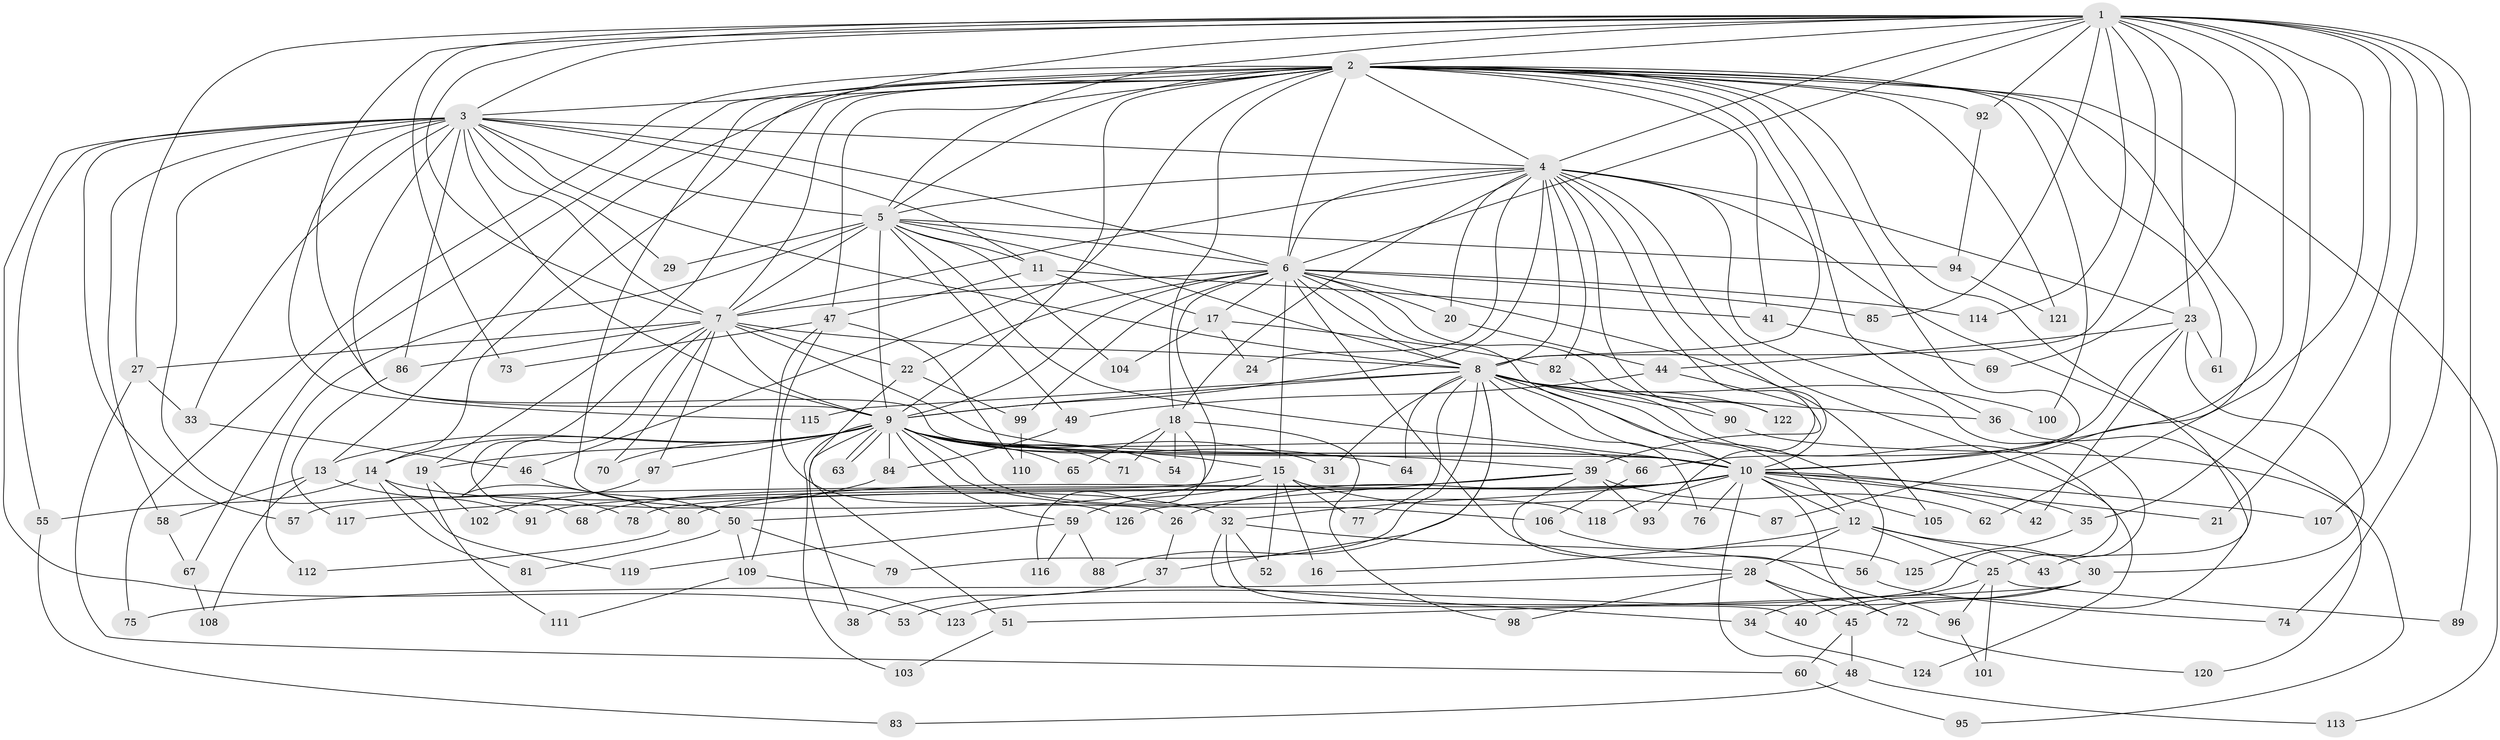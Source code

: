 // Generated by graph-tools (version 1.1) at 2025/43/03/09/25 04:43:38]
// undirected, 126 vertices, 277 edges
graph export_dot {
graph [start="1"]
  node [color=gray90,style=filled];
  1;
  2;
  3;
  4;
  5;
  6;
  7;
  8;
  9;
  10;
  11;
  12;
  13;
  14;
  15;
  16;
  17;
  18;
  19;
  20;
  21;
  22;
  23;
  24;
  25;
  26;
  27;
  28;
  29;
  30;
  31;
  32;
  33;
  34;
  35;
  36;
  37;
  38;
  39;
  40;
  41;
  42;
  43;
  44;
  45;
  46;
  47;
  48;
  49;
  50;
  51;
  52;
  53;
  54;
  55;
  56;
  57;
  58;
  59;
  60;
  61;
  62;
  63;
  64;
  65;
  66;
  67;
  68;
  69;
  70;
  71;
  72;
  73;
  74;
  75;
  76;
  77;
  78;
  79;
  80;
  81;
  82;
  83;
  84;
  85;
  86;
  87;
  88;
  89;
  90;
  91;
  92;
  93;
  94;
  95;
  96;
  97;
  98;
  99;
  100;
  101;
  102;
  103;
  104;
  105;
  106;
  107;
  108;
  109;
  110;
  111;
  112;
  113;
  114;
  115;
  116;
  117;
  118;
  119;
  120;
  121;
  122;
  123;
  124;
  125;
  126;
  1 -- 2;
  1 -- 3;
  1 -- 4;
  1 -- 5;
  1 -- 6;
  1 -- 7;
  1 -- 8;
  1 -- 9;
  1 -- 10;
  1 -- 13;
  1 -- 21;
  1 -- 23;
  1 -- 27;
  1 -- 35;
  1 -- 62;
  1 -- 69;
  1 -- 73;
  1 -- 74;
  1 -- 85;
  1 -- 89;
  1 -- 92;
  1 -- 107;
  1 -- 114;
  2 -- 3;
  2 -- 4;
  2 -- 5;
  2 -- 6;
  2 -- 7;
  2 -- 8;
  2 -- 9;
  2 -- 10;
  2 -- 14;
  2 -- 18;
  2 -- 19;
  2 -- 26;
  2 -- 36;
  2 -- 41;
  2 -- 43;
  2 -- 46;
  2 -- 47;
  2 -- 61;
  2 -- 67;
  2 -- 75;
  2 -- 87;
  2 -- 92;
  2 -- 100;
  2 -- 113;
  2 -- 121;
  3 -- 4;
  3 -- 5;
  3 -- 6;
  3 -- 7;
  3 -- 8;
  3 -- 9;
  3 -- 10;
  3 -- 11;
  3 -- 29;
  3 -- 33;
  3 -- 53;
  3 -- 55;
  3 -- 57;
  3 -- 58;
  3 -- 86;
  3 -- 91;
  3 -- 115;
  4 -- 5;
  4 -- 6;
  4 -- 7;
  4 -- 8;
  4 -- 9;
  4 -- 10;
  4 -- 18;
  4 -- 20;
  4 -- 23;
  4 -- 24;
  4 -- 25;
  4 -- 39;
  4 -- 82;
  4 -- 120;
  4 -- 122;
  4 -- 123;
  5 -- 6;
  5 -- 7;
  5 -- 8;
  5 -- 9;
  5 -- 10;
  5 -- 11;
  5 -- 29;
  5 -- 49;
  5 -- 94;
  5 -- 104;
  5 -- 112;
  6 -- 7;
  6 -- 8;
  6 -- 9;
  6 -- 10;
  6 -- 15;
  6 -- 17;
  6 -- 20;
  6 -- 22;
  6 -- 28;
  6 -- 50;
  6 -- 85;
  6 -- 90;
  6 -- 99;
  6 -- 105;
  6 -- 114;
  7 -- 8;
  7 -- 9;
  7 -- 10;
  7 -- 22;
  7 -- 27;
  7 -- 68;
  7 -- 70;
  7 -- 80;
  7 -- 86;
  7 -- 97;
  8 -- 9;
  8 -- 10;
  8 -- 12;
  8 -- 31;
  8 -- 36;
  8 -- 37;
  8 -- 56;
  8 -- 64;
  8 -- 76;
  8 -- 77;
  8 -- 79;
  8 -- 88;
  8 -- 90;
  8 -- 100;
  8 -- 115;
  8 -- 122;
  9 -- 10;
  9 -- 13;
  9 -- 14;
  9 -- 15;
  9 -- 19;
  9 -- 31;
  9 -- 38;
  9 -- 39;
  9 -- 54;
  9 -- 59;
  9 -- 63;
  9 -- 63;
  9 -- 64;
  9 -- 65;
  9 -- 66;
  9 -- 70;
  9 -- 71;
  9 -- 84;
  9 -- 97;
  9 -- 103;
  9 -- 106;
  9 -- 118;
  10 -- 12;
  10 -- 21;
  10 -- 26;
  10 -- 32;
  10 -- 35;
  10 -- 42;
  10 -- 48;
  10 -- 72;
  10 -- 76;
  10 -- 78;
  10 -- 80;
  10 -- 91;
  10 -- 105;
  10 -- 107;
  10 -- 118;
  11 -- 17;
  11 -- 41;
  11 -- 47;
  12 -- 16;
  12 -- 25;
  12 -- 28;
  12 -- 30;
  12 -- 43;
  13 -- 58;
  13 -- 78;
  13 -- 108;
  14 -- 32;
  14 -- 55;
  14 -- 81;
  14 -- 119;
  15 -- 16;
  15 -- 52;
  15 -- 59;
  15 -- 68;
  15 -- 77;
  15 -- 87;
  17 -- 24;
  17 -- 82;
  17 -- 104;
  18 -- 54;
  18 -- 65;
  18 -- 71;
  18 -- 98;
  18 -- 116;
  19 -- 102;
  19 -- 111;
  20 -- 44;
  22 -- 51;
  22 -- 99;
  23 -- 30;
  23 -- 42;
  23 -- 44;
  23 -- 61;
  23 -- 66;
  25 -- 34;
  25 -- 89;
  25 -- 96;
  25 -- 101;
  26 -- 37;
  27 -- 33;
  27 -- 60;
  28 -- 45;
  28 -- 72;
  28 -- 75;
  28 -- 98;
  30 -- 40;
  30 -- 51;
  30 -- 53;
  32 -- 34;
  32 -- 40;
  32 -- 52;
  32 -- 56;
  33 -- 46;
  34 -- 124;
  35 -- 125;
  36 -- 45;
  37 -- 38;
  39 -- 57;
  39 -- 62;
  39 -- 93;
  39 -- 96;
  39 -- 126;
  41 -- 69;
  44 -- 49;
  44 -- 93;
  45 -- 48;
  45 -- 60;
  46 -- 50;
  47 -- 73;
  47 -- 109;
  47 -- 110;
  47 -- 126;
  48 -- 83;
  48 -- 113;
  49 -- 84;
  50 -- 79;
  50 -- 81;
  50 -- 109;
  51 -- 103;
  55 -- 83;
  56 -- 74;
  58 -- 67;
  59 -- 88;
  59 -- 116;
  59 -- 119;
  60 -- 95;
  66 -- 106;
  67 -- 108;
  72 -- 120;
  80 -- 112;
  82 -- 124;
  84 -- 117;
  86 -- 117;
  90 -- 95;
  92 -- 94;
  94 -- 121;
  96 -- 101;
  97 -- 102;
  99 -- 110;
  106 -- 125;
  109 -- 111;
  109 -- 123;
}
